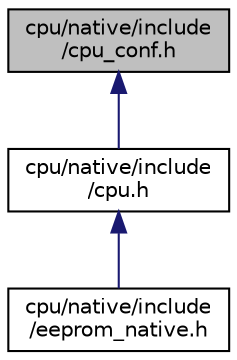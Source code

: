 digraph "cpu/native/include/cpu_conf.h"
{
 // LATEX_PDF_SIZE
  edge [fontname="Helvetica",fontsize="10",labelfontname="Helvetica",labelfontsize="10"];
  node [fontname="Helvetica",fontsize="10",shape=record];
  Node1 [label="cpu/native/include\l/cpu_conf.h",height=0.2,width=0.4,color="black", fillcolor="grey75", style="filled", fontcolor="black",tooltip="Native CPU configuration."];
  Node1 -> Node2 [dir="back",color="midnightblue",fontsize="10",style="solid",fontname="Helvetica"];
  Node2 [label="cpu/native/include\l/cpu.h",height=0.2,width=0.4,color="black", fillcolor="white", style="filled",URL="$native_2include_2cpu_8h_source.html",tooltip=" "];
  Node2 -> Node3 [dir="back",color="midnightblue",fontsize="10",style="solid",fontname="Helvetica"];
  Node3 [label="cpu/native/include\l/eeprom_native.h",height=0.2,width=0.4,color="black", fillcolor="white", style="filled",URL="$eeprom__native_8h.html",tooltip=" "];
}
